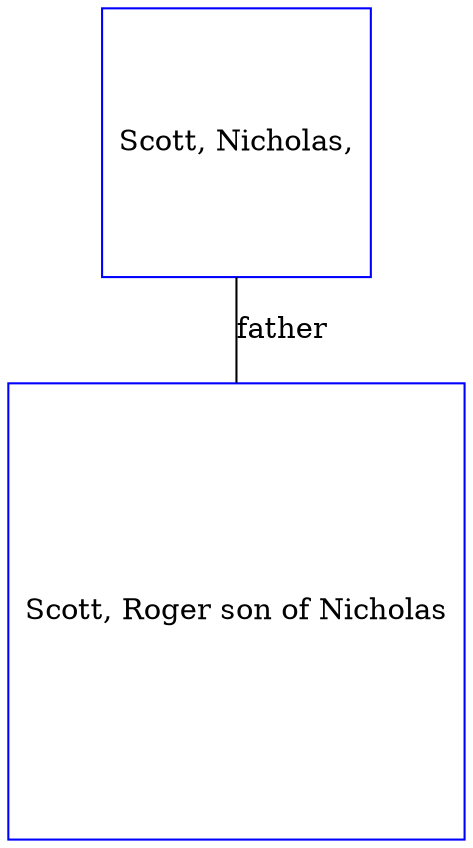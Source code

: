 digraph D {
    edge [dir=none];    node [shape=box];    "009665"   [label="Scott, Nicholas,", shape=box, regular=1, color="blue"] ;
"009664"   [label="Scott, Roger son of Nicholas", shape=box, regular=1, color="blue"] ;
009665->009664 [label="father",arrowsize=0.0]; 
}